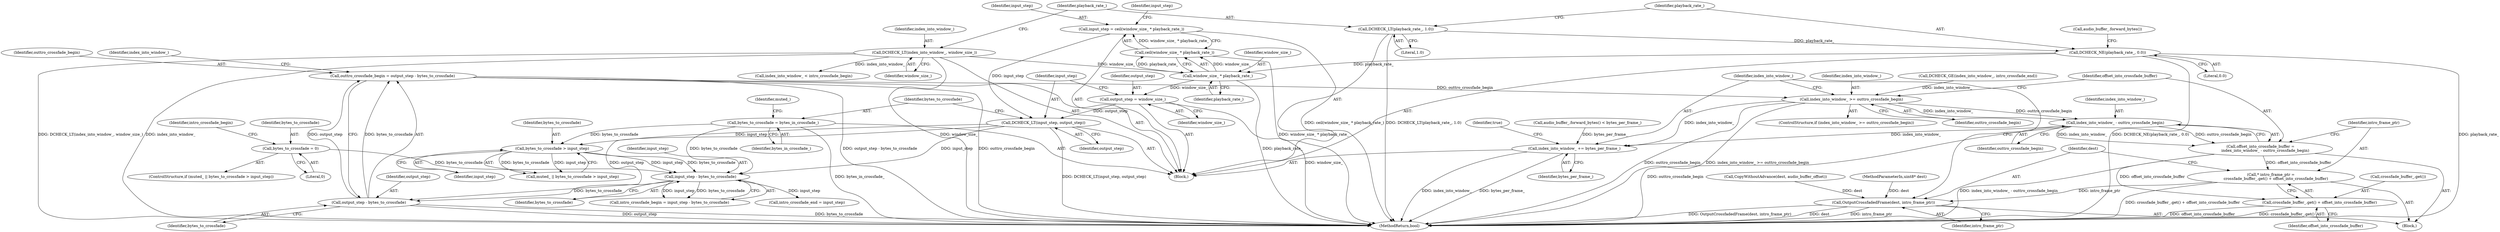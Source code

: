 digraph "1_Chrome_802ecdb9cee0d66fe546bdf24e98150f8f716ad8_1@integer" {
"1000159" [label="(Call,outtro_crossfade_begin = output_step - bytes_to_crossfade)"];
"1000161" [label="(Call,output_step - bytes_to_crossfade)"];
"1000132" [label="(Call,DCHECK_LT(input_step, output_step))"];
"1000119" [label="(Call,input_step = ceil(window_size_ * playback_rate_))"];
"1000121" [label="(Call,ceil(window_size_ * playback_rate_))"];
"1000122" [label="(Call,window_size_ * playback_rate_)"];
"1000103" [label="(Call,DCHECK_LT(index_into_window_, window_size_))"];
"1000109" [label="(Call,DCHECK_NE(playback_rate_, 0.0))"];
"1000106" [label="(Call,DCHECK_LT(playback_rate_, 1.0))"];
"1000129" [label="(Call,output_step = window_size_)"];
"1000151" [label="(Call,input_step - bytes_to_crossfade)"];
"1000142" [label="(Call,bytes_to_crossfade > input_step)"];
"1000136" [label="(Call,bytes_to_crossfade = bytes_in_crossfade_)"];
"1000145" [label="(Call,bytes_to_crossfade = 0)"];
"1000223" [label="(Call,index_into_window_ >= outtro_crossfade_begin)"];
"1000230" [label="(Call,index_into_window_ - outtro_crossfade_begin)"];
"1000228" [label="(Call,offset_into_crossfade_buffer =\n        index_into_window_ - outtro_crossfade_begin)"];
"1000234" [label="(Call,* intro_frame_ptr =\n        crossfade_buffer_.get() + offset_into_crossfade_buffer)"];
"1000239" [label="(Call,OutputCrossfadedFrame(dest, intro_frame_ptr))"];
"1000236" [label="(Call,crossfade_buffer_.get() + offset_into_crossfade_buffer)"];
"1000242" [label="(Call,index_into_window_ += bytes_per_frame_)"];
"1000142" [label="(Call,bytes_to_crossfade > input_step)"];
"1000228" [label="(Call,offset_into_crossfade_buffer =\n        index_into_window_ - outtro_crossfade_begin)"];
"1000101" [label="(MethodParameterIn,uint8* dest)"];
"1000138" [label="(Identifier,bytes_in_crossfade_)"];
"1000246" [label="(Identifier,true)"];
"1000234" [label="(Call,* intro_frame_ptr =\n        crossfade_buffer_.get() + offset_into_crossfade_buffer)"];
"1000110" [label="(Identifier,playback_rate_)"];
"1000119" [label="(Call,input_step = ceil(window_size_ * playback_rate_))"];
"1000163" [label="(Identifier,bytes_to_crossfade)"];
"1000149" [label="(Call,intro_crossfade_begin = input_step - bytes_to_crossfade)"];
"1000109" [label="(Call,DCHECK_NE(playback_rate_, 0.0))"];
"1000229" [label="(Identifier,offset_into_crossfade_buffer)"];
"1000155" [label="(Call,intro_crossfade_end = input_step)"];
"1000122" [label="(Call,window_size_ * playback_rate_)"];
"1000216" [label="(Call,DCHECK_GE(index_into_window_, intro_crossfade_end))"];
"1000236" [label="(Call,crossfade_buffer_.get() + offset_into_crossfade_buffer)"];
"1000224" [label="(Identifier,index_into_window_)"];
"1000139" [label="(ControlStructure,if (muted_ || bytes_to_crossfade > input_step))"];
"1000120" [label="(Identifier,input_step)"];
"1000226" [label="(Block,)"];
"1000113" [label="(Call,audio_buffer_.forward_bytes() < bytes_per_frame_)"];
"1000108" [label="(Literal,1.0)"];
"1000166" [label="(Identifier,index_into_window_)"];
"1000152" [label="(Identifier,input_step)"];
"1000159" [label="(Call,outtro_crossfade_begin = output_step - bytes_to_crossfade)"];
"1000225" [label="(Identifier,outtro_crossfade_begin)"];
"1000237" [label="(Call,crossfade_buffer_.get())"];
"1000140" [label="(Call,muted_ || bytes_to_crossfade > input_step)"];
"1000241" [label="(Identifier,intro_frame_ptr)"];
"1000239" [label="(Call,OutputCrossfadedFrame(dest, intro_frame_ptr))"];
"1000162" [label="(Identifier,output_step)"];
"1000145" [label="(Call,bytes_to_crossfade = 0)"];
"1000235" [label="(Identifier,intro_frame_ptr)"];
"1000240" [label="(Identifier,dest)"];
"1000161" [label="(Call,output_step - bytes_to_crossfade)"];
"1000219" [label="(Call,CopyWithoutAdvance(dest, audio_buffer_offset))"];
"1000244" [label="(Identifier,bytes_per_frame_)"];
"1000151" [label="(Call,input_step - bytes_to_crossfade)"];
"1000104" [label="(Identifier,index_into_window_)"];
"1000131" [label="(Identifier,window_size_)"];
"1000243" [label="(Identifier,index_into_window_)"];
"1000153" [label="(Identifier,bytes_to_crossfade)"];
"1000144" [label="(Identifier,input_step)"];
"1000143" [label="(Identifier,bytes_to_crossfade)"];
"1000107" [label="(Identifier,playback_rate_)"];
"1000160" [label="(Identifier,outtro_crossfade_begin)"];
"1000150" [label="(Identifier,intro_crossfade_begin)"];
"1000242" [label="(Call,index_into_window_ += bytes_per_frame_)"];
"1000137" [label="(Identifier,bytes_to_crossfade)"];
"1000232" [label="(Identifier,outtro_crossfade_begin)"];
"1000238" [label="(Identifier,offset_into_crossfade_buffer)"];
"1000127" [label="(Identifier,input_step)"];
"1000132" [label="(Call,DCHECK_LT(input_step, output_step))"];
"1000165" [label="(Call,index_into_window_ < intro_crossfade_begin)"];
"1000222" [label="(ControlStructure,if (index_into_window_ >= outtro_crossfade_begin))"];
"1000146" [label="(Identifier,bytes_to_crossfade)"];
"1000141" [label="(Identifier,muted_)"];
"1000231" [label="(Identifier,index_into_window_)"];
"1000121" [label="(Call,ceil(window_size_ * playback_rate_))"];
"1000114" [label="(Call,audio_buffer_.forward_bytes())"];
"1000106" [label="(Call,DCHECK_LT(playback_rate_, 1.0))"];
"1000105" [label="(Identifier,window_size_)"];
"1000230" [label="(Call,index_into_window_ - outtro_crossfade_begin)"];
"1000247" [label="(MethodReturn,bool)"];
"1000123" [label="(Identifier,window_size_)"];
"1000133" [label="(Identifier,input_step)"];
"1000223" [label="(Call,index_into_window_ >= outtro_crossfade_begin)"];
"1000103" [label="(Call,DCHECK_LT(index_into_window_, window_size_))"];
"1000124" [label="(Identifier,playback_rate_)"];
"1000129" [label="(Call,output_step = window_size_)"];
"1000130" [label="(Identifier,output_step)"];
"1000134" [label="(Identifier,output_step)"];
"1000102" [label="(Block,)"];
"1000136" [label="(Call,bytes_to_crossfade = bytes_in_crossfade_)"];
"1000147" [label="(Literal,0)"];
"1000111" [label="(Literal,0.0)"];
"1000159" -> "1000102"  [label="AST: "];
"1000159" -> "1000161"  [label="CFG: "];
"1000160" -> "1000159"  [label="AST: "];
"1000161" -> "1000159"  [label="AST: "];
"1000166" -> "1000159"  [label="CFG: "];
"1000159" -> "1000247"  [label="DDG: outtro_crossfade_begin"];
"1000159" -> "1000247"  [label="DDG: output_step - bytes_to_crossfade"];
"1000161" -> "1000159"  [label="DDG: output_step"];
"1000161" -> "1000159"  [label="DDG: bytes_to_crossfade"];
"1000159" -> "1000223"  [label="DDG: outtro_crossfade_begin"];
"1000161" -> "1000163"  [label="CFG: "];
"1000162" -> "1000161"  [label="AST: "];
"1000163" -> "1000161"  [label="AST: "];
"1000161" -> "1000247"  [label="DDG: bytes_to_crossfade"];
"1000161" -> "1000247"  [label="DDG: output_step"];
"1000132" -> "1000161"  [label="DDG: output_step"];
"1000151" -> "1000161"  [label="DDG: bytes_to_crossfade"];
"1000132" -> "1000102"  [label="AST: "];
"1000132" -> "1000134"  [label="CFG: "];
"1000133" -> "1000132"  [label="AST: "];
"1000134" -> "1000132"  [label="AST: "];
"1000137" -> "1000132"  [label="CFG: "];
"1000132" -> "1000247"  [label="DDG: DCHECK_LT(input_step, output_step)"];
"1000119" -> "1000132"  [label="DDG: input_step"];
"1000129" -> "1000132"  [label="DDG: output_step"];
"1000132" -> "1000142"  [label="DDG: input_step"];
"1000132" -> "1000151"  [label="DDG: input_step"];
"1000119" -> "1000102"  [label="AST: "];
"1000119" -> "1000121"  [label="CFG: "];
"1000120" -> "1000119"  [label="AST: "];
"1000121" -> "1000119"  [label="AST: "];
"1000127" -> "1000119"  [label="CFG: "];
"1000119" -> "1000247"  [label="DDG: ceil(window_size_ * playback_rate_)"];
"1000121" -> "1000119"  [label="DDG: window_size_ * playback_rate_"];
"1000121" -> "1000122"  [label="CFG: "];
"1000122" -> "1000121"  [label="AST: "];
"1000121" -> "1000247"  [label="DDG: window_size_ * playback_rate_"];
"1000122" -> "1000121"  [label="DDG: window_size_"];
"1000122" -> "1000121"  [label="DDG: playback_rate_"];
"1000122" -> "1000124"  [label="CFG: "];
"1000123" -> "1000122"  [label="AST: "];
"1000124" -> "1000122"  [label="AST: "];
"1000122" -> "1000247"  [label="DDG: playback_rate_"];
"1000103" -> "1000122"  [label="DDG: window_size_"];
"1000109" -> "1000122"  [label="DDG: playback_rate_"];
"1000122" -> "1000129"  [label="DDG: window_size_"];
"1000103" -> "1000102"  [label="AST: "];
"1000103" -> "1000105"  [label="CFG: "];
"1000104" -> "1000103"  [label="AST: "];
"1000105" -> "1000103"  [label="AST: "];
"1000107" -> "1000103"  [label="CFG: "];
"1000103" -> "1000247"  [label="DDG: index_into_window_"];
"1000103" -> "1000247"  [label="DDG: window_size_"];
"1000103" -> "1000247"  [label="DDG: DCHECK_LT(index_into_window_, window_size_)"];
"1000103" -> "1000165"  [label="DDG: index_into_window_"];
"1000109" -> "1000102"  [label="AST: "];
"1000109" -> "1000111"  [label="CFG: "];
"1000110" -> "1000109"  [label="AST: "];
"1000111" -> "1000109"  [label="AST: "];
"1000114" -> "1000109"  [label="CFG: "];
"1000109" -> "1000247"  [label="DDG: playback_rate_"];
"1000109" -> "1000247"  [label="DDG: DCHECK_NE(playback_rate_, 0.0)"];
"1000106" -> "1000109"  [label="DDG: playback_rate_"];
"1000106" -> "1000102"  [label="AST: "];
"1000106" -> "1000108"  [label="CFG: "];
"1000107" -> "1000106"  [label="AST: "];
"1000108" -> "1000106"  [label="AST: "];
"1000110" -> "1000106"  [label="CFG: "];
"1000106" -> "1000247"  [label="DDG: DCHECK_LT(playback_rate_, 1.0)"];
"1000129" -> "1000102"  [label="AST: "];
"1000129" -> "1000131"  [label="CFG: "];
"1000130" -> "1000129"  [label="AST: "];
"1000131" -> "1000129"  [label="AST: "];
"1000133" -> "1000129"  [label="CFG: "];
"1000129" -> "1000247"  [label="DDG: window_size_"];
"1000151" -> "1000149"  [label="AST: "];
"1000151" -> "1000153"  [label="CFG: "];
"1000152" -> "1000151"  [label="AST: "];
"1000153" -> "1000151"  [label="AST: "];
"1000149" -> "1000151"  [label="CFG: "];
"1000151" -> "1000149"  [label="DDG: input_step"];
"1000151" -> "1000149"  [label="DDG: bytes_to_crossfade"];
"1000142" -> "1000151"  [label="DDG: input_step"];
"1000142" -> "1000151"  [label="DDG: bytes_to_crossfade"];
"1000145" -> "1000151"  [label="DDG: bytes_to_crossfade"];
"1000136" -> "1000151"  [label="DDG: bytes_to_crossfade"];
"1000151" -> "1000155"  [label="DDG: input_step"];
"1000142" -> "1000140"  [label="AST: "];
"1000142" -> "1000144"  [label="CFG: "];
"1000143" -> "1000142"  [label="AST: "];
"1000144" -> "1000142"  [label="AST: "];
"1000140" -> "1000142"  [label="CFG: "];
"1000142" -> "1000140"  [label="DDG: bytes_to_crossfade"];
"1000142" -> "1000140"  [label="DDG: input_step"];
"1000136" -> "1000142"  [label="DDG: bytes_to_crossfade"];
"1000136" -> "1000102"  [label="AST: "];
"1000136" -> "1000138"  [label="CFG: "];
"1000137" -> "1000136"  [label="AST: "];
"1000138" -> "1000136"  [label="AST: "];
"1000141" -> "1000136"  [label="CFG: "];
"1000136" -> "1000247"  [label="DDG: bytes_in_crossfade_"];
"1000145" -> "1000139"  [label="AST: "];
"1000145" -> "1000147"  [label="CFG: "];
"1000146" -> "1000145"  [label="AST: "];
"1000147" -> "1000145"  [label="AST: "];
"1000150" -> "1000145"  [label="CFG: "];
"1000223" -> "1000222"  [label="AST: "];
"1000223" -> "1000225"  [label="CFG: "];
"1000224" -> "1000223"  [label="AST: "];
"1000225" -> "1000223"  [label="AST: "];
"1000229" -> "1000223"  [label="CFG: "];
"1000243" -> "1000223"  [label="CFG: "];
"1000223" -> "1000247"  [label="DDG: outtro_crossfade_begin"];
"1000223" -> "1000247"  [label="DDG: index_into_window_ >= outtro_crossfade_begin"];
"1000216" -> "1000223"  [label="DDG: index_into_window_"];
"1000223" -> "1000230"  [label="DDG: index_into_window_"];
"1000223" -> "1000230"  [label="DDG: outtro_crossfade_begin"];
"1000223" -> "1000242"  [label="DDG: index_into_window_"];
"1000230" -> "1000228"  [label="AST: "];
"1000230" -> "1000232"  [label="CFG: "];
"1000231" -> "1000230"  [label="AST: "];
"1000232" -> "1000230"  [label="AST: "];
"1000228" -> "1000230"  [label="CFG: "];
"1000230" -> "1000247"  [label="DDG: outtro_crossfade_begin"];
"1000230" -> "1000228"  [label="DDG: index_into_window_"];
"1000230" -> "1000228"  [label="DDG: outtro_crossfade_begin"];
"1000230" -> "1000242"  [label="DDG: index_into_window_"];
"1000228" -> "1000226"  [label="AST: "];
"1000229" -> "1000228"  [label="AST: "];
"1000235" -> "1000228"  [label="CFG: "];
"1000228" -> "1000247"  [label="DDG: index_into_window_ - outtro_crossfade_begin"];
"1000228" -> "1000234"  [label="DDG: offset_into_crossfade_buffer"];
"1000228" -> "1000236"  [label="DDG: offset_into_crossfade_buffer"];
"1000234" -> "1000226"  [label="AST: "];
"1000234" -> "1000236"  [label="CFG: "];
"1000235" -> "1000234"  [label="AST: "];
"1000236" -> "1000234"  [label="AST: "];
"1000240" -> "1000234"  [label="CFG: "];
"1000234" -> "1000247"  [label="DDG: crossfade_buffer_.get() + offset_into_crossfade_buffer"];
"1000234" -> "1000239"  [label="DDG: intro_frame_ptr"];
"1000239" -> "1000226"  [label="AST: "];
"1000239" -> "1000241"  [label="CFG: "];
"1000240" -> "1000239"  [label="AST: "];
"1000241" -> "1000239"  [label="AST: "];
"1000243" -> "1000239"  [label="CFG: "];
"1000239" -> "1000247"  [label="DDG: OutputCrossfadedFrame(dest, intro_frame_ptr)"];
"1000239" -> "1000247"  [label="DDG: dest"];
"1000239" -> "1000247"  [label="DDG: intro_frame_ptr"];
"1000219" -> "1000239"  [label="DDG: dest"];
"1000101" -> "1000239"  [label="DDG: dest"];
"1000236" -> "1000238"  [label="CFG: "];
"1000237" -> "1000236"  [label="AST: "];
"1000238" -> "1000236"  [label="AST: "];
"1000236" -> "1000247"  [label="DDG: crossfade_buffer_.get()"];
"1000236" -> "1000247"  [label="DDG: offset_into_crossfade_buffer"];
"1000242" -> "1000102"  [label="AST: "];
"1000242" -> "1000244"  [label="CFG: "];
"1000243" -> "1000242"  [label="AST: "];
"1000244" -> "1000242"  [label="AST: "];
"1000246" -> "1000242"  [label="CFG: "];
"1000242" -> "1000247"  [label="DDG: bytes_per_frame_"];
"1000242" -> "1000247"  [label="DDG: index_into_window_"];
"1000113" -> "1000242"  [label="DDG: bytes_per_frame_"];
}
